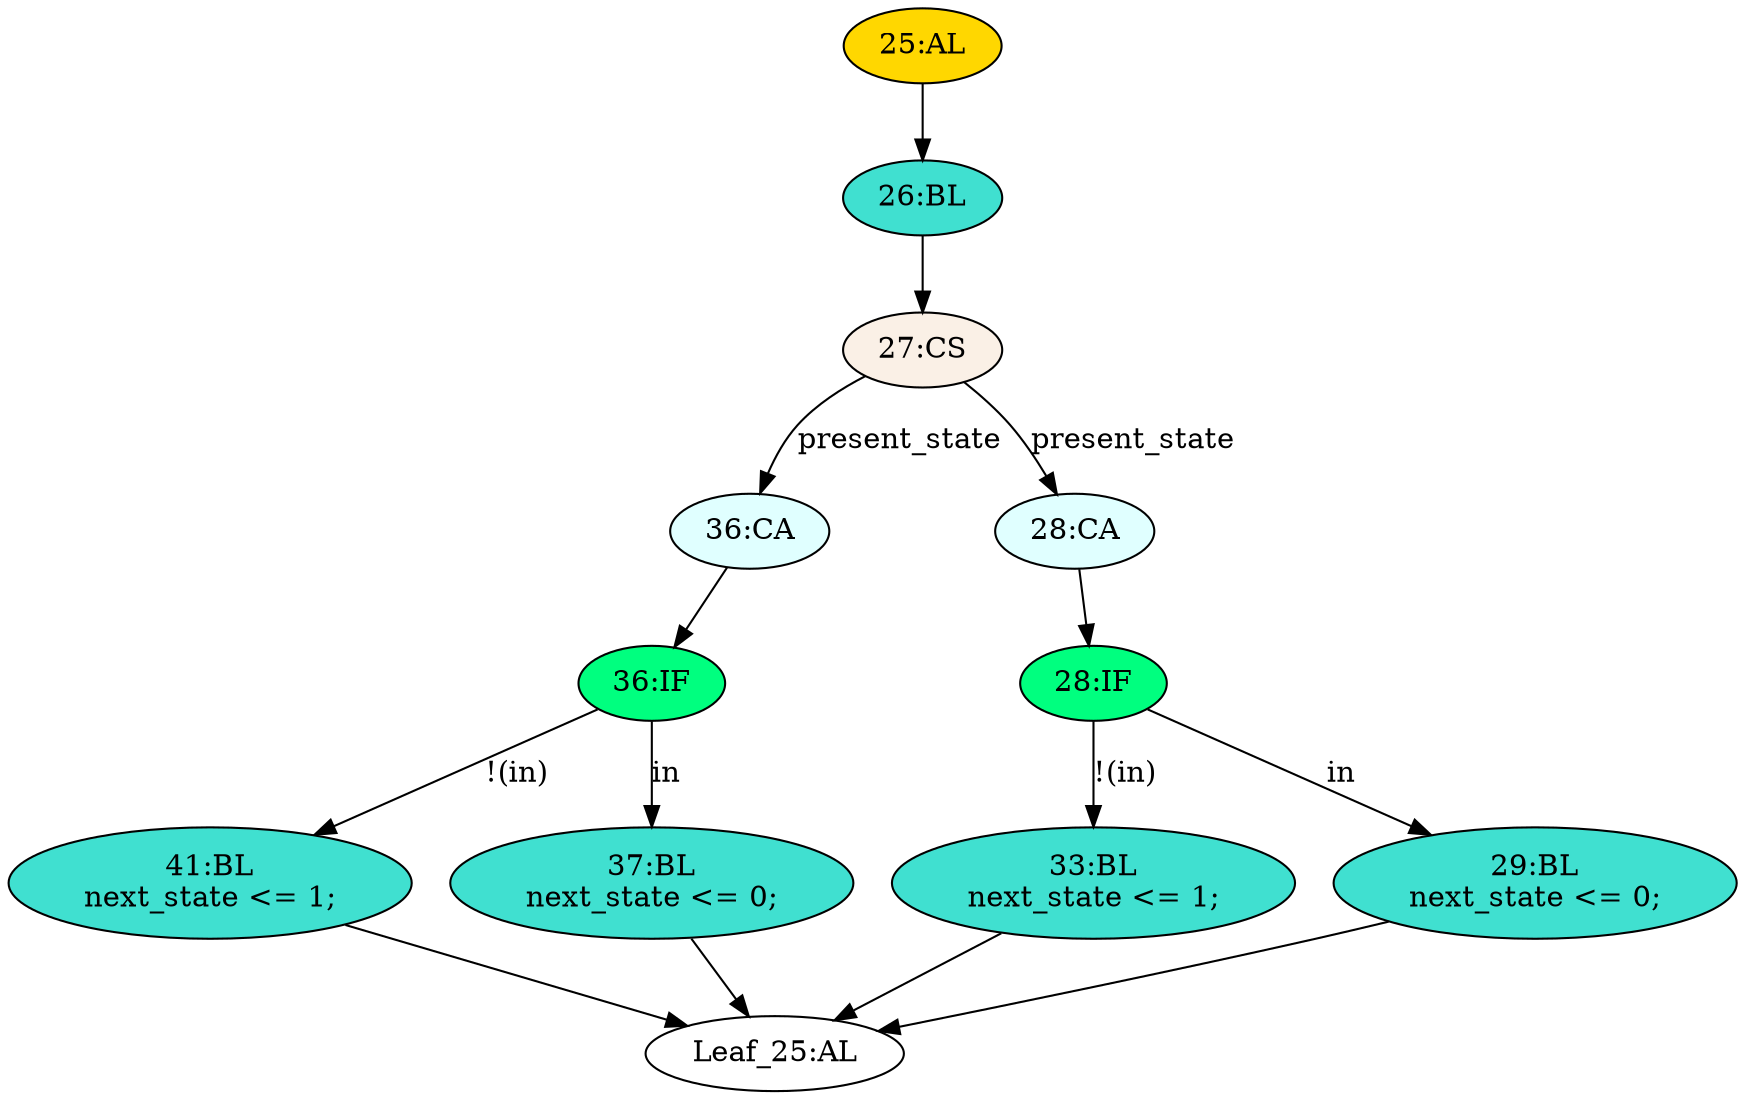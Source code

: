 strict digraph "" {
	node [label="\N"];
	"25:AL"	[ast="<pyverilog.vparser.ast.Always object at 0x7fe0c52f0f50>",
		clk_sens=False,
		fillcolor=gold,
		label="25:AL",
		sens="['present_state', 'in']",
		statements="[]",
		style=filled,
		typ=Always,
		use_var="['present_state', 'in']"];
	"26:BL"	[ast="<pyverilog.vparser.ast.Block object at 0x7fe0c52c7150>",
		fillcolor=turquoise,
		label="26:BL",
		statements="[]",
		style=filled,
		typ=Block];
	"25:AL" -> "26:BL"	[cond="[]",
		lineno=None];
	"33:BL"	[ast="<pyverilog.vparser.ast.Block object at 0x7fe0c52c7350>",
		fillcolor=turquoise,
		label="33:BL
next_state <= 1;",
		statements="[<pyverilog.vparser.ast.NonblockingSubstitution object at 0x7fe0c52c7390>]",
		style=filled,
		typ=Block];
	"Leaf_25:AL"	[def_var="['next_state']",
		label="Leaf_25:AL"];
	"33:BL" -> "Leaf_25:AL"	[cond="[]",
		lineno=None];
	"36:CA"	[ast="<pyverilog.vparser.ast.Case object at 0x7fe0c52c7750>",
		fillcolor=lightcyan,
		label="36:CA",
		statements="[]",
		style=filled,
		typ=Case];
	"36:IF"	[ast="<pyverilog.vparser.ast.IfStatement object at 0x7fe0c52c77d0>",
		fillcolor=springgreen,
		label="36:IF",
		statements="[]",
		style=filled,
		typ=IfStatement];
	"36:CA" -> "36:IF"	[cond="[]",
		lineno=None];
	"41:BL"	[ast="<pyverilog.vparser.ast.Block object at 0x7fe0c52c7810>",
		fillcolor=turquoise,
		label="41:BL
next_state <= 1;",
		statements="[<pyverilog.vparser.ast.NonblockingSubstitution object at 0x7fe0c52c7850>]",
		style=filled,
		typ=Block];
	"36:IF" -> "41:BL"	[cond="['in']",
		label="!(in)",
		lineno=36];
	"37:BL"	[ast="<pyverilog.vparser.ast.Block object at 0x7fe0c52c7a10>",
		fillcolor=turquoise,
		label="37:BL
next_state <= 0;",
		statements="[<pyverilog.vparser.ast.NonblockingSubstitution object at 0x7fe0c52c7a50>]",
		style=filled,
		typ=Block];
	"36:IF" -> "37:BL"	[cond="['in']",
		label=in,
		lineno=36];
	"28:IF"	[ast="<pyverilog.vparser.ast.IfStatement object at 0x7fe0c52c72d0>",
		fillcolor=springgreen,
		label="28:IF",
		statements="[]",
		style=filled,
		typ=IfStatement];
	"28:IF" -> "33:BL"	[cond="['in']",
		label="!(in)",
		lineno=28];
	"29:BL"	[ast="<pyverilog.vparser.ast.Block object at 0x7fe0c52c7550>",
		fillcolor=turquoise,
		label="29:BL
next_state <= 0;",
		statements="[<pyverilog.vparser.ast.NonblockingSubstitution object at 0x7fe0c52c7590>]",
		style=filled,
		typ=Block];
	"28:IF" -> "29:BL"	[cond="['in']",
		label=in,
		lineno=28];
	"27:CS"	[ast="<pyverilog.vparser.ast.CaseStatement object at 0x7fe0c52c7190>",
		fillcolor=linen,
		label="27:CS",
		statements="[]",
		style=filled,
		typ=CaseStatement];
	"26:BL" -> "27:CS"	[cond="[]",
		lineno=None];
	"27:CS" -> "36:CA"	[cond="['present_state']",
		label=present_state,
		lineno=27];
	"28:CA"	[ast="<pyverilog.vparser.ast.Case object at 0x7fe0c52c7250>",
		fillcolor=lightcyan,
		label="28:CA",
		statements="[]",
		style=filled,
		typ=Case];
	"27:CS" -> "28:CA"	[cond="['present_state']",
		label=present_state,
		lineno=27];
	"41:BL" -> "Leaf_25:AL"	[cond="[]",
		lineno=None];
	"29:BL" -> "Leaf_25:AL"	[cond="[]",
		lineno=None];
	"28:CA" -> "28:IF"	[cond="[]",
		lineno=None];
	"37:BL" -> "Leaf_25:AL"	[cond="[]",
		lineno=None];
}
